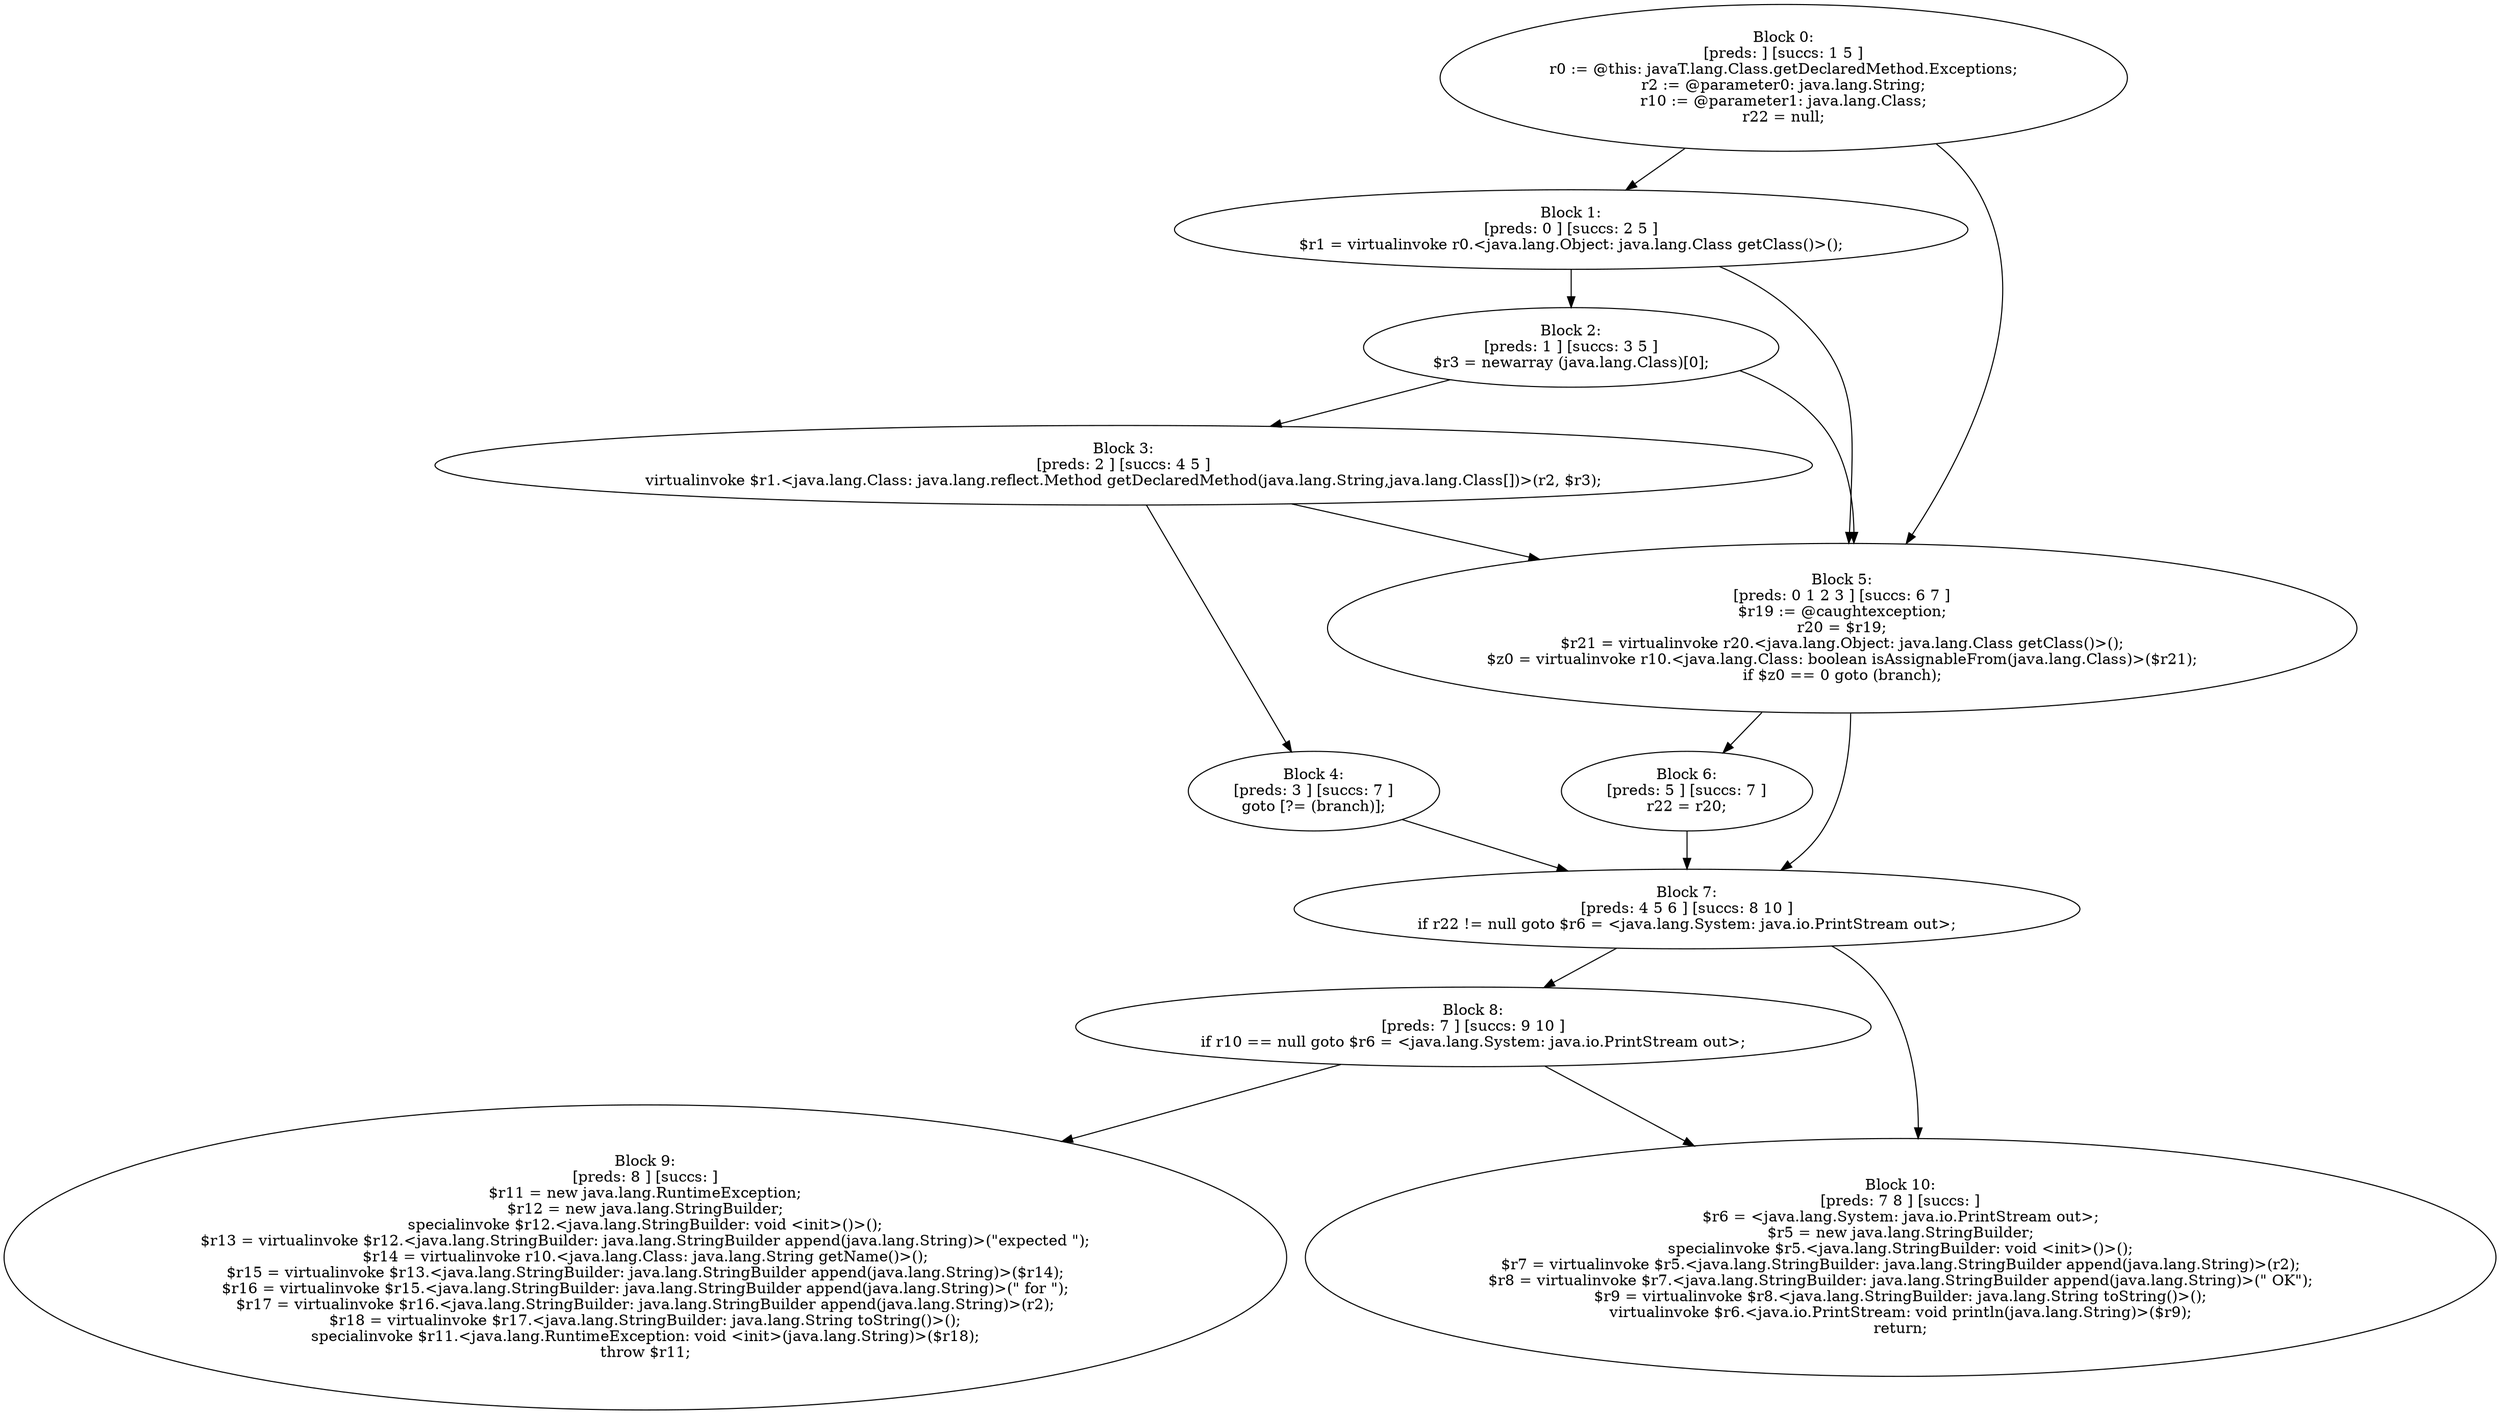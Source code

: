 digraph "unitGraph" {
    "Block 0:
[preds: ] [succs: 1 5 ]
r0 := @this: javaT.lang.Class.getDeclaredMethod.Exceptions;
r2 := @parameter0: java.lang.String;
r10 := @parameter1: java.lang.Class;
r22 = null;
"
    "Block 1:
[preds: 0 ] [succs: 2 5 ]
$r1 = virtualinvoke r0.<java.lang.Object: java.lang.Class getClass()>();
"
    "Block 2:
[preds: 1 ] [succs: 3 5 ]
$r3 = newarray (java.lang.Class)[0];
"
    "Block 3:
[preds: 2 ] [succs: 4 5 ]
virtualinvoke $r1.<java.lang.Class: java.lang.reflect.Method getDeclaredMethod(java.lang.String,java.lang.Class[])>(r2, $r3);
"
    "Block 4:
[preds: 3 ] [succs: 7 ]
goto [?= (branch)];
"
    "Block 5:
[preds: 0 1 2 3 ] [succs: 6 7 ]
$r19 := @caughtexception;
r20 = $r19;
$r21 = virtualinvoke r20.<java.lang.Object: java.lang.Class getClass()>();
$z0 = virtualinvoke r10.<java.lang.Class: boolean isAssignableFrom(java.lang.Class)>($r21);
if $z0 == 0 goto (branch);
"
    "Block 6:
[preds: 5 ] [succs: 7 ]
r22 = r20;
"
    "Block 7:
[preds: 4 5 6 ] [succs: 8 10 ]
if r22 != null goto $r6 = <java.lang.System: java.io.PrintStream out>;
"
    "Block 8:
[preds: 7 ] [succs: 9 10 ]
if r10 == null goto $r6 = <java.lang.System: java.io.PrintStream out>;
"
    "Block 9:
[preds: 8 ] [succs: ]
$r11 = new java.lang.RuntimeException;
$r12 = new java.lang.StringBuilder;
specialinvoke $r12.<java.lang.StringBuilder: void <init>()>();
$r13 = virtualinvoke $r12.<java.lang.StringBuilder: java.lang.StringBuilder append(java.lang.String)>(\"expected \");
$r14 = virtualinvoke r10.<java.lang.Class: java.lang.String getName()>();
$r15 = virtualinvoke $r13.<java.lang.StringBuilder: java.lang.StringBuilder append(java.lang.String)>($r14);
$r16 = virtualinvoke $r15.<java.lang.StringBuilder: java.lang.StringBuilder append(java.lang.String)>(\" for \");
$r17 = virtualinvoke $r16.<java.lang.StringBuilder: java.lang.StringBuilder append(java.lang.String)>(r2);
$r18 = virtualinvoke $r17.<java.lang.StringBuilder: java.lang.String toString()>();
specialinvoke $r11.<java.lang.RuntimeException: void <init>(java.lang.String)>($r18);
throw $r11;
"
    "Block 10:
[preds: 7 8 ] [succs: ]
$r6 = <java.lang.System: java.io.PrintStream out>;
$r5 = new java.lang.StringBuilder;
specialinvoke $r5.<java.lang.StringBuilder: void <init>()>();
$r7 = virtualinvoke $r5.<java.lang.StringBuilder: java.lang.StringBuilder append(java.lang.String)>(r2);
$r8 = virtualinvoke $r7.<java.lang.StringBuilder: java.lang.StringBuilder append(java.lang.String)>(\" OK\");
$r9 = virtualinvoke $r8.<java.lang.StringBuilder: java.lang.String toString()>();
virtualinvoke $r6.<java.io.PrintStream: void println(java.lang.String)>($r9);
return;
"
    "Block 0:
[preds: ] [succs: 1 5 ]
r0 := @this: javaT.lang.Class.getDeclaredMethod.Exceptions;
r2 := @parameter0: java.lang.String;
r10 := @parameter1: java.lang.Class;
r22 = null;
"->"Block 1:
[preds: 0 ] [succs: 2 5 ]
$r1 = virtualinvoke r0.<java.lang.Object: java.lang.Class getClass()>();
";
    "Block 0:
[preds: ] [succs: 1 5 ]
r0 := @this: javaT.lang.Class.getDeclaredMethod.Exceptions;
r2 := @parameter0: java.lang.String;
r10 := @parameter1: java.lang.Class;
r22 = null;
"->"Block 5:
[preds: 0 1 2 3 ] [succs: 6 7 ]
$r19 := @caughtexception;
r20 = $r19;
$r21 = virtualinvoke r20.<java.lang.Object: java.lang.Class getClass()>();
$z0 = virtualinvoke r10.<java.lang.Class: boolean isAssignableFrom(java.lang.Class)>($r21);
if $z0 == 0 goto (branch);
";
    "Block 1:
[preds: 0 ] [succs: 2 5 ]
$r1 = virtualinvoke r0.<java.lang.Object: java.lang.Class getClass()>();
"->"Block 2:
[preds: 1 ] [succs: 3 5 ]
$r3 = newarray (java.lang.Class)[0];
";
    "Block 1:
[preds: 0 ] [succs: 2 5 ]
$r1 = virtualinvoke r0.<java.lang.Object: java.lang.Class getClass()>();
"->"Block 5:
[preds: 0 1 2 3 ] [succs: 6 7 ]
$r19 := @caughtexception;
r20 = $r19;
$r21 = virtualinvoke r20.<java.lang.Object: java.lang.Class getClass()>();
$z0 = virtualinvoke r10.<java.lang.Class: boolean isAssignableFrom(java.lang.Class)>($r21);
if $z0 == 0 goto (branch);
";
    "Block 2:
[preds: 1 ] [succs: 3 5 ]
$r3 = newarray (java.lang.Class)[0];
"->"Block 3:
[preds: 2 ] [succs: 4 5 ]
virtualinvoke $r1.<java.lang.Class: java.lang.reflect.Method getDeclaredMethod(java.lang.String,java.lang.Class[])>(r2, $r3);
";
    "Block 2:
[preds: 1 ] [succs: 3 5 ]
$r3 = newarray (java.lang.Class)[0];
"->"Block 5:
[preds: 0 1 2 3 ] [succs: 6 7 ]
$r19 := @caughtexception;
r20 = $r19;
$r21 = virtualinvoke r20.<java.lang.Object: java.lang.Class getClass()>();
$z0 = virtualinvoke r10.<java.lang.Class: boolean isAssignableFrom(java.lang.Class)>($r21);
if $z0 == 0 goto (branch);
";
    "Block 3:
[preds: 2 ] [succs: 4 5 ]
virtualinvoke $r1.<java.lang.Class: java.lang.reflect.Method getDeclaredMethod(java.lang.String,java.lang.Class[])>(r2, $r3);
"->"Block 4:
[preds: 3 ] [succs: 7 ]
goto [?= (branch)];
";
    "Block 3:
[preds: 2 ] [succs: 4 5 ]
virtualinvoke $r1.<java.lang.Class: java.lang.reflect.Method getDeclaredMethod(java.lang.String,java.lang.Class[])>(r2, $r3);
"->"Block 5:
[preds: 0 1 2 3 ] [succs: 6 7 ]
$r19 := @caughtexception;
r20 = $r19;
$r21 = virtualinvoke r20.<java.lang.Object: java.lang.Class getClass()>();
$z0 = virtualinvoke r10.<java.lang.Class: boolean isAssignableFrom(java.lang.Class)>($r21);
if $z0 == 0 goto (branch);
";
    "Block 4:
[preds: 3 ] [succs: 7 ]
goto [?= (branch)];
"->"Block 7:
[preds: 4 5 6 ] [succs: 8 10 ]
if r22 != null goto $r6 = <java.lang.System: java.io.PrintStream out>;
";
    "Block 5:
[preds: 0 1 2 3 ] [succs: 6 7 ]
$r19 := @caughtexception;
r20 = $r19;
$r21 = virtualinvoke r20.<java.lang.Object: java.lang.Class getClass()>();
$z0 = virtualinvoke r10.<java.lang.Class: boolean isAssignableFrom(java.lang.Class)>($r21);
if $z0 == 0 goto (branch);
"->"Block 6:
[preds: 5 ] [succs: 7 ]
r22 = r20;
";
    "Block 5:
[preds: 0 1 2 3 ] [succs: 6 7 ]
$r19 := @caughtexception;
r20 = $r19;
$r21 = virtualinvoke r20.<java.lang.Object: java.lang.Class getClass()>();
$z0 = virtualinvoke r10.<java.lang.Class: boolean isAssignableFrom(java.lang.Class)>($r21);
if $z0 == 0 goto (branch);
"->"Block 7:
[preds: 4 5 6 ] [succs: 8 10 ]
if r22 != null goto $r6 = <java.lang.System: java.io.PrintStream out>;
";
    "Block 6:
[preds: 5 ] [succs: 7 ]
r22 = r20;
"->"Block 7:
[preds: 4 5 6 ] [succs: 8 10 ]
if r22 != null goto $r6 = <java.lang.System: java.io.PrintStream out>;
";
    "Block 7:
[preds: 4 5 6 ] [succs: 8 10 ]
if r22 != null goto $r6 = <java.lang.System: java.io.PrintStream out>;
"->"Block 8:
[preds: 7 ] [succs: 9 10 ]
if r10 == null goto $r6 = <java.lang.System: java.io.PrintStream out>;
";
    "Block 7:
[preds: 4 5 6 ] [succs: 8 10 ]
if r22 != null goto $r6 = <java.lang.System: java.io.PrintStream out>;
"->"Block 10:
[preds: 7 8 ] [succs: ]
$r6 = <java.lang.System: java.io.PrintStream out>;
$r5 = new java.lang.StringBuilder;
specialinvoke $r5.<java.lang.StringBuilder: void <init>()>();
$r7 = virtualinvoke $r5.<java.lang.StringBuilder: java.lang.StringBuilder append(java.lang.String)>(r2);
$r8 = virtualinvoke $r7.<java.lang.StringBuilder: java.lang.StringBuilder append(java.lang.String)>(\" OK\");
$r9 = virtualinvoke $r8.<java.lang.StringBuilder: java.lang.String toString()>();
virtualinvoke $r6.<java.io.PrintStream: void println(java.lang.String)>($r9);
return;
";
    "Block 8:
[preds: 7 ] [succs: 9 10 ]
if r10 == null goto $r6 = <java.lang.System: java.io.PrintStream out>;
"->"Block 9:
[preds: 8 ] [succs: ]
$r11 = new java.lang.RuntimeException;
$r12 = new java.lang.StringBuilder;
specialinvoke $r12.<java.lang.StringBuilder: void <init>()>();
$r13 = virtualinvoke $r12.<java.lang.StringBuilder: java.lang.StringBuilder append(java.lang.String)>(\"expected \");
$r14 = virtualinvoke r10.<java.lang.Class: java.lang.String getName()>();
$r15 = virtualinvoke $r13.<java.lang.StringBuilder: java.lang.StringBuilder append(java.lang.String)>($r14);
$r16 = virtualinvoke $r15.<java.lang.StringBuilder: java.lang.StringBuilder append(java.lang.String)>(\" for \");
$r17 = virtualinvoke $r16.<java.lang.StringBuilder: java.lang.StringBuilder append(java.lang.String)>(r2);
$r18 = virtualinvoke $r17.<java.lang.StringBuilder: java.lang.String toString()>();
specialinvoke $r11.<java.lang.RuntimeException: void <init>(java.lang.String)>($r18);
throw $r11;
";
    "Block 8:
[preds: 7 ] [succs: 9 10 ]
if r10 == null goto $r6 = <java.lang.System: java.io.PrintStream out>;
"->"Block 10:
[preds: 7 8 ] [succs: ]
$r6 = <java.lang.System: java.io.PrintStream out>;
$r5 = new java.lang.StringBuilder;
specialinvoke $r5.<java.lang.StringBuilder: void <init>()>();
$r7 = virtualinvoke $r5.<java.lang.StringBuilder: java.lang.StringBuilder append(java.lang.String)>(r2);
$r8 = virtualinvoke $r7.<java.lang.StringBuilder: java.lang.StringBuilder append(java.lang.String)>(\" OK\");
$r9 = virtualinvoke $r8.<java.lang.StringBuilder: java.lang.String toString()>();
virtualinvoke $r6.<java.io.PrintStream: void println(java.lang.String)>($r9);
return;
";
}
